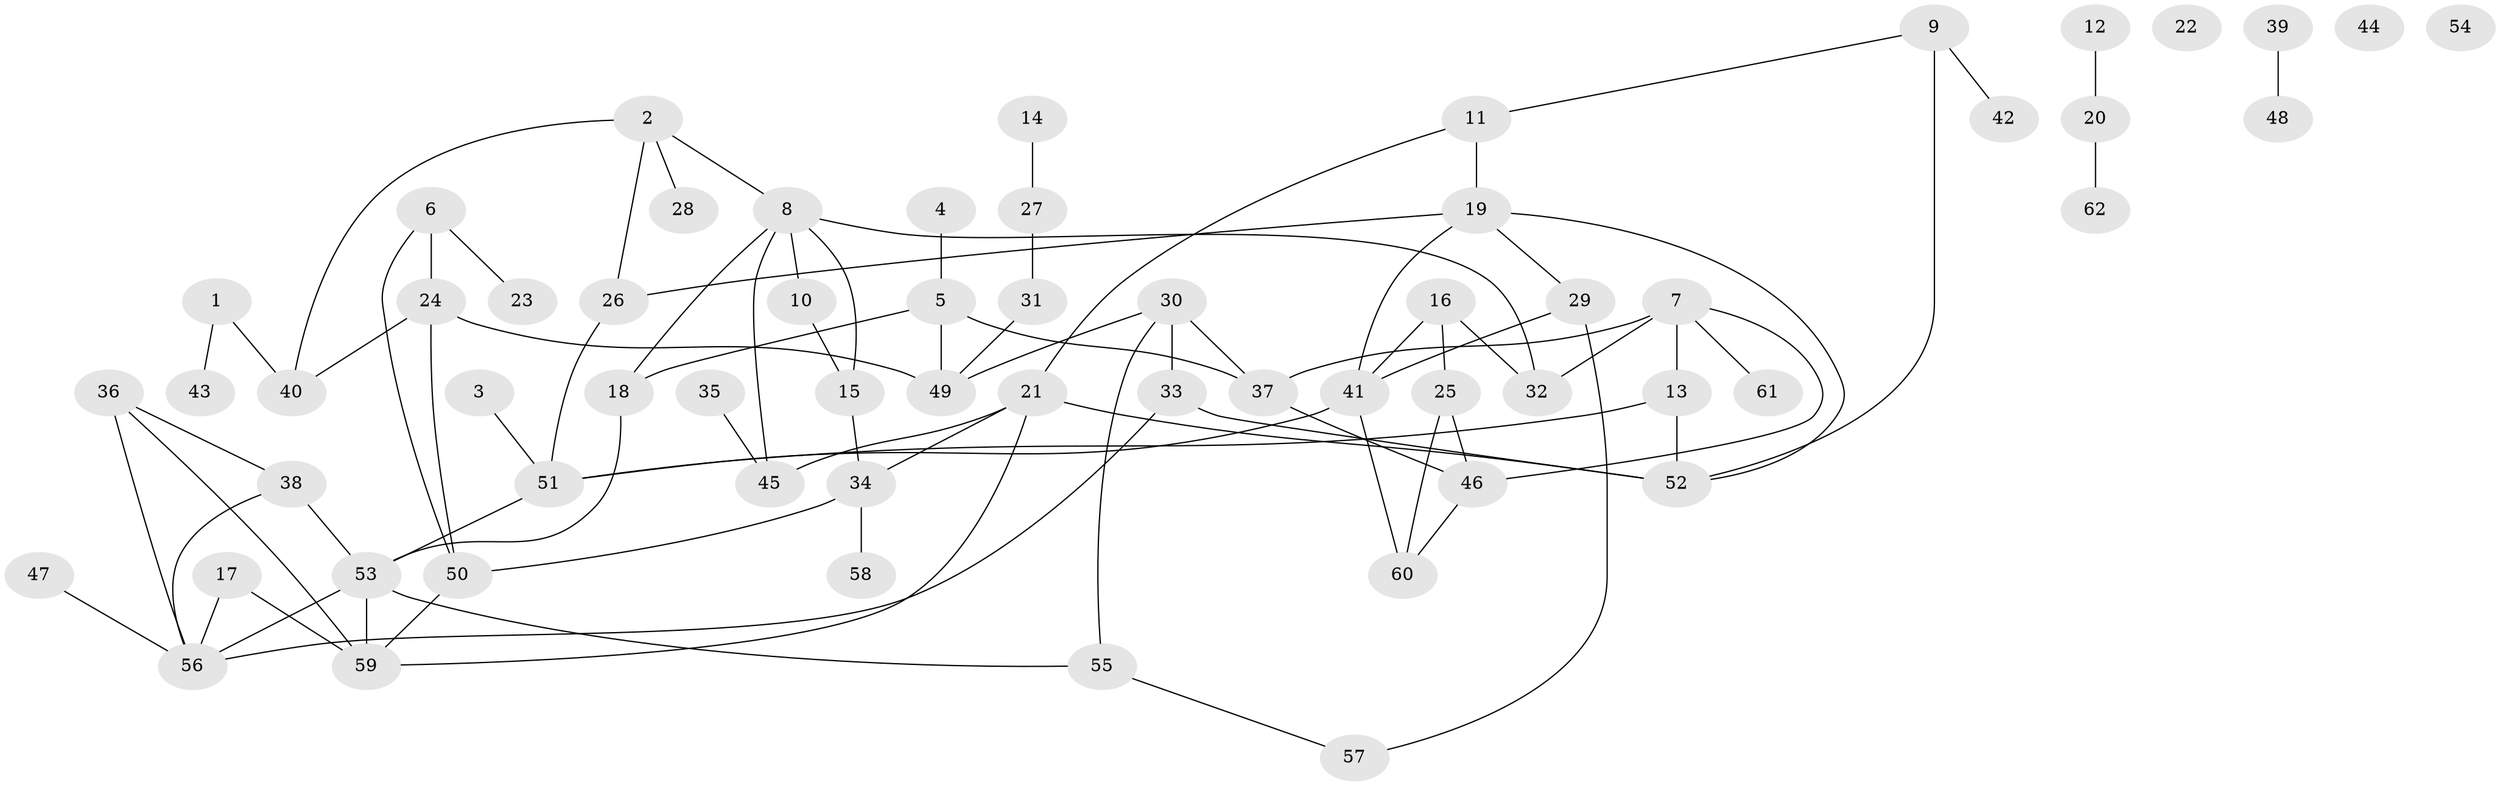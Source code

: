 // Generated by graph-tools (version 1.1) at 2025/49/03/09/25 03:49:12]
// undirected, 62 vertices, 86 edges
graph export_dot {
graph [start="1"]
  node [color=gray90,style=filled];
  1;
  2;
  3;
  4;
  5;
  6;
  7;
  8;
  9;
  10;
  11;
  12;
  13;
  14;
  15;
  16;
  17;
  18;
  19;
  20;
  21;
  22;
  23;
  24;
  25;
  26;
  27;
  28;
  29;
  30;
  31;
  32;
  33;
  34;
  35;
  36;
  37;
  38;
  39;
  40;
  41;
  42;
  43;
  44;
  45;
  46;
  47;
  48;
  49;
  50;
  51;
  52;
  53;
  54;
  55;
  56;
  57;
  58;
  59;
  60;
  61;
  62;
  1 -- 40;
  1 -- 43;
  2 -- 8;
  2 -- 26;
  2 -- 28;
  2 -- 40;
  3 -- 51;
  4 -- 5;
  5 -- 18;
  5 -- 37;
  5 -- 49;
  6 -- 23;
  6 -- 24;
  6 -- 50;
  7 -- 13;
  7 -- 32;
  7 -- 37;
  7 -- 46;
  7 -- 61;
  8 -- 10;
  8 -- 15;
  8 -- 18;
  8 -- 32;
  8 -- 45;
  9 -- 11;
  9 -- 42;
  9 -- 52;
  10 -- 15;
  11 -- 19;
  11 -- 21;
  12 -- 20;
  13 -- 51;
  13 -- 52;
  14 -- 27;
  15 -- 34;
  16 -- 25;
  16 -- 32;
  16 -- 41;
  17 -- 56;
  17 -- 59;
  18 -- 53;
  19 -- 26;
  19 -- 29;
  19 -- 41;
  19 -- 52;
  20 -- 62;
  21 -- 34;
  21 -- 45;
  21 -- 52;
  21 -- 59;
  24 -- 40;
  24 -- 49;
  24 -- 50;
  25 -- 46;
  25 -- 60;
  26 -- 51;
  27 -- 31;
  29 -- 41;
  29 -- 57;
  30 -- 33;
  30 -- 37;
  30 -- 49;
  30 -- 55;
  31 -- 49;
  33 -- 52;
  33 -- 56;
  34 -- 50;
  34 -- 58;
  35 -- 45;
  36 -- 38;
  36 -- 56;
  36 -- 59;
  37 -- 46;
  38 -- 53;
  38 -- 56;
  39 -- 48;
  41 -- 51;
  41 -- 60;
  46 -- 60;
  47 -- 56;
  50 -- 59;
  51 -- 53;
  53 -- 55;
  53 -- 56;
  53 -- 59;
  55 -- 57;
}
